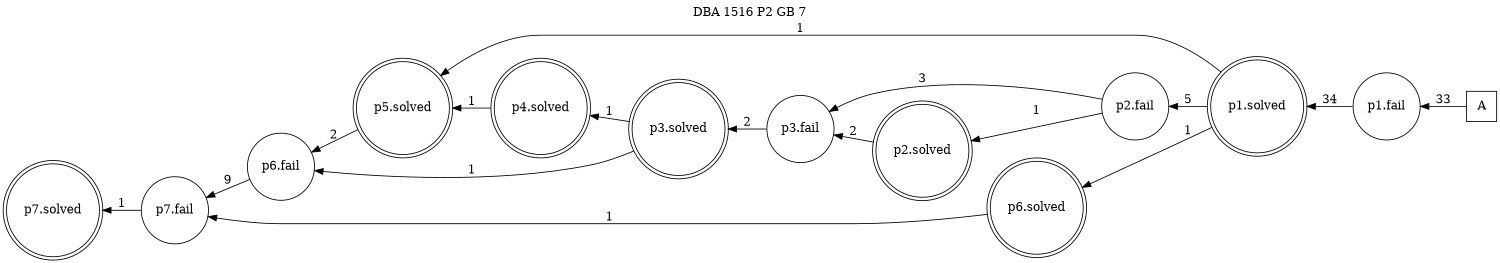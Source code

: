 digraph DBA_1516_P2_GB_7_GOOD {
labelloc="tl"
label= " DBA 1516 P2 GB 7 "
rankdir="RL";
graph [ size=" 10 , 10 !"]

"A" [shape="square" label="A"]
"p1.fail" [shape="circle" label="p1.fail"]
"p1.solved" [shape="doublecircle" label="p1.solved"]
"p2.fail" [shape="circle" label="p2.fail"]
"p2.solved" [shape="doublecircle" label="p2.solved"]
"p3.fail" [shape="circle" label="p3.fail"]
"p3.solved" [shape="doublecircle" label="p3.solved"]
"p4.solved" [shape="doublecircle" label="p4.solved"]
"p5.solved" [shape="doublecircle" label="p5.solved"]
"p6.fail" [shape="circle" label="p6.fail"]
"p7.fail" [shape="circle" label="p7.fail"]
"p6.solved" [shape="doublecircle" label="p6.solved"]
"p7.solved" [shape="doublecircle" label="p7.solved"]
"A" -> "p1.fail" [ label=33]
"p1.fail" -> "p1.solved" [ label=34]
"p1.solved" -> "p2.fail" [ label=5]
"p1.solved" -> "p5.solved" [ label=1]
"p1.solved" -> "p6.solved" [ label=1]
"p2.fail" -> "p2.solved" [ label=1]
"p2.fail" -> "p3.fail" [ label=3]
"p2.solved" -> "p3.fail" [ label=2]
"p3.fail" -> "p3.solved" [ label=2]
"p3.solved" -> "p4.solved" [ label=1]
"p3.solved" -> "p6.fail" [ label=1]
"p4.solved" -> "p5.solved" [ label=1]
"p5.solved" -> "p6.fail" [ label=2]
"p6.fail" -> "p7.fail" [ label=9]
"p7.fail" -> "p7.solved" [ label=1]
"p6.solved" -> "p7.fail" [ label=1]
}
